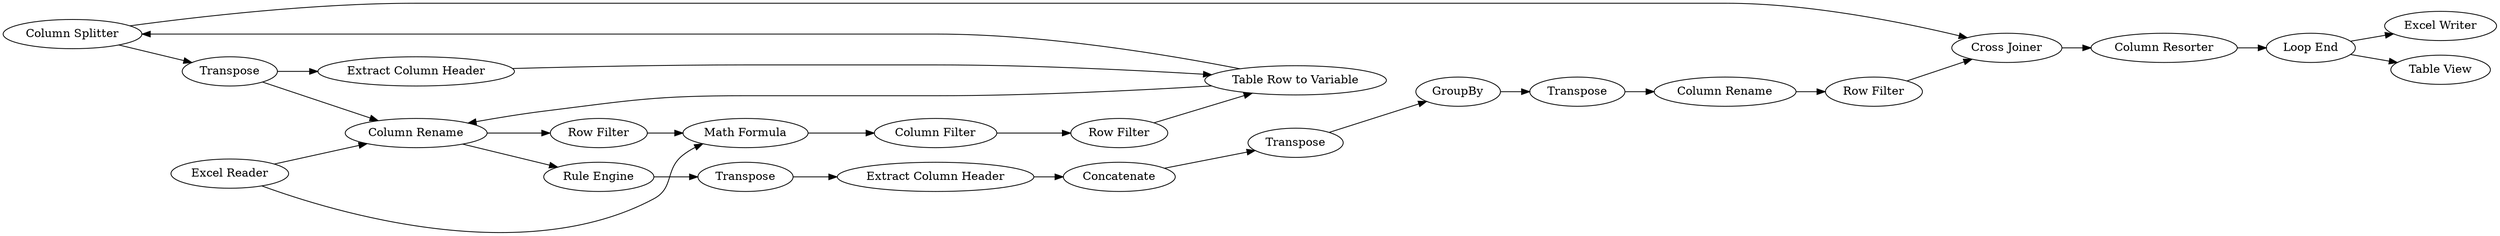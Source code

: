 digraph {
	87 -> 29
	2 -> 54
	50 -> 86
	29 -> 59
	81 -> 80
	57 -> 58
	80 -> 82
	2 -> 58
	78 -> 26
	58 -> 78
	51 -> 57
	57 -> 50
	55 -> 56
	54 -> 55
	86 -> 87
	82 -> 84
	56 -> 57
	58 -> 14
	15 -> 51
	15 -> 58
	85 -> 86
	84 -> 85
	50 -> 15
	29 -> 76
	79 -> 81
	35 -> 79
	26 -> 35
	14 -> 54
	57 [label="Table Row to Variable"]
	55 [label="Column Filter"]
	79 [label=Concatenate]
	26 [label=Transpose]
	58 [label="Column Rename"]
	78 [label="Rule Engine"]
	84 [label="Column Rename"]
	51 [label="Extract Column Header"]
	56 [label="Row Filter"]
	15 [label=Transpose]
	54 [label="Math Formula"]
	85 [label="Row Filter"]
	59 [label="Excel Writer"]
	86 [label="Cross Joiner"]
	50 [label="Column Splitter"]
	87 [label="Column Resorter"]
	76 [label="Table View"]
	14 [label="Row Filter"]
	81 [label=Transpose]
	35 [label="Extract Column Header"]
	82 [label=Transpose]
	29 [label="Loop End"]
	80 [label=GroupBy]
	2 [label="Excel Reader"]
	rankdir=LR
}
